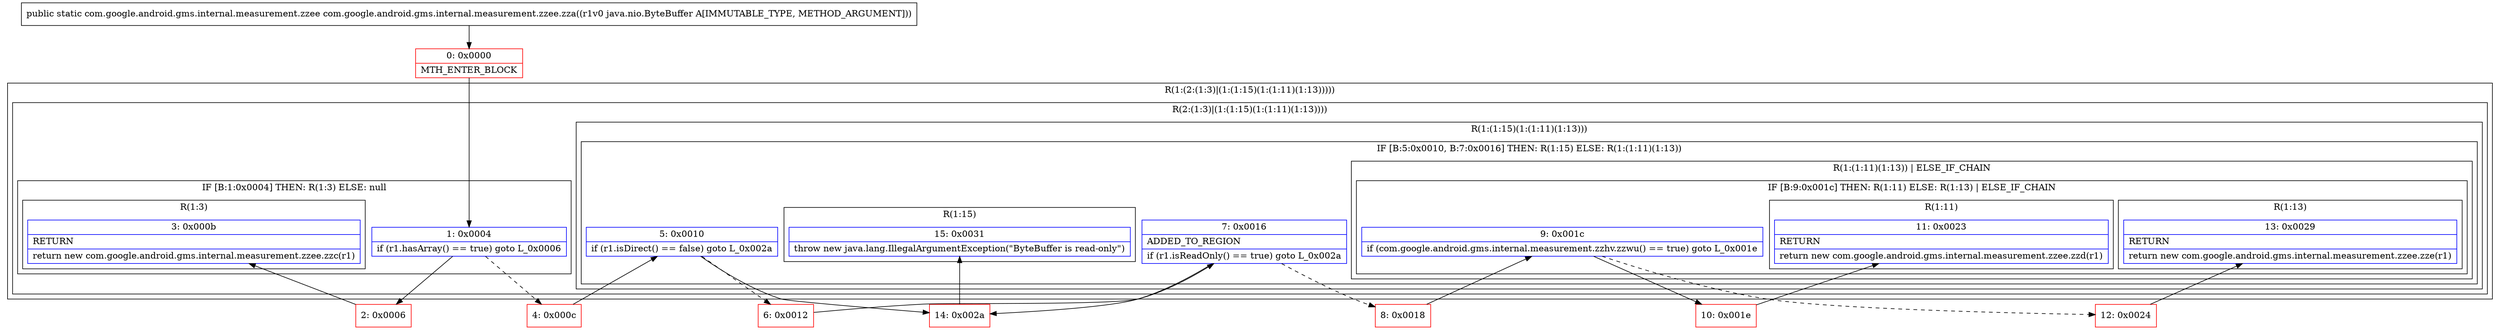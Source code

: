 digraph "CFG forcom.google.android.gms.internal.measurement.zzee.zza(Ljava\/nio\/ByteBuffer;)Lcom\/google\/android\/gms\/internal\/measurement\/zzee;" {
subgraph cluster_Region_1120845615 {
label = "R(1:(2:(1:3)|(1:(1:15)(1:(1:11)(1:13)))))";
node [shape=record,color=blue];
subgraph cluster_Region_821485230 {
label = "R(2:(1:3)|(1:(1:15)(1:(1:11)(1:13))))";
node [shape=record,color=blue];
subgraph cluster_IfRegion_1696587746 {
label = "IF [B:1:0x0004] THEN: R(1:3) ELSE: null";
node [shape=record,color=blue];
Node_1 [shape=record,label="{1\:\ 0x0004|if (r1.hasArray() == true) goto L_0x0006\l}"];
subgraph cluster_Region_1265888802 {
label = "R(1:3)";
node [shape=record,color=blue];
Node_3 [shape=record,label="{3\:\ 0x000b|RETURN\l|return new com.google.android.gms.internal.measurement.zzee.zzc(r1)\l}"];
}
}
subgraph cluster_Region_2096306084 {
label = "R(1:(1:15)(1:(1:11)(1:13)))";
node [shape=record,color=blue];
subgraph cluster_IfRegion_2062984506 {
label = "IF [B:5:0x0010, B:7:0x0016] THEN: R(1:15) ELSE: R(1:(1:11)(1:13))";
node [shape=record,color=blue];
Node_5 [shape=record,label="{5\:\ 0x0010|if (r1.isDirect() == false) goto L_0x002a\l}"];
Node_7 [shape=record,label="{7\:\ 0x0016|ADDED_TO_REGION\l|if (r1.isReadOnly() == true) goto L_0x002a\l}"];
subgraph cluster_Region_1636668745 {
label = "R(1:15)";
node [shape=record,color=blue];
Node_15 [shape=record,label="{15\:\ 0x0031|throw new java.lang.IllegalArgumentException(\"ByteBuffer is read\-only\")\l}"];
}
subgraph cluster_Region_895182244 {
label = "R(1:(1:11)(1:13)) | ELSE_IF_CHAIN\l";
node [shape=record,color=blue];
subgraph cluster_IfRegion_1366362780 {
label = "IF [B:9:0x001c] THEN: R(1:11) ELSE: R(1:13) | ELSE_IF_CHAIN\l";
node [shape=record,color=blue];
Node_9 [shape=record,label="{9\:\ 0x001c|if (com.google.android.gms.internal.measurement.zzhv.zzwu() == true) goto L_0x001e\l}"];
subgraph cluster_Region_518109949 {
label = "R(1:11)";
node [shape=record,color=blue];
Node_11 [shape=record,label="{11\:\ 0x0023|RETURN\l|return new com.google.android.gms.internal.measurement.zzee.zzd(r1)\l}"];
}
subgraph cluster_Region_332092341 {
label = "R(1:13)";
node [shape=record,color=blue];
Node_13 [shape=record,label="{13\:\ 0x0029|RETURN\l|return new com.google.android.gms.internal.measurement.zzee.zze(r1)\l}"];
}
}
}
}
}
}
}
Node_0 [shape=record,color=red,label="{0\:\ 0x0000|MTH_ENTER_BLOCK\l}"];
Node_2 [shape=record,color=red,label="{2\:\ 0x0006}"];
Node_4 [shape=record,color=red,label="{4\:\ 0x000c}"];
Node_6 [shape=record,color=red,label="{6\:\ 0x0012}"];
Node_8 [shape=record,color=red,label="{8\:\ 0x0018}"];
Node_10 [shape=record,color=red,label="{10\:\ 0x001e}"];
Node_12 [shape=record,color=red,label="{12\:\ 0x0024}"];
Node_14 [shape=record,color=red,label="{14\:\ 0x002a}"];
MethodNode[shape=record,label="{public static com.google.android.gms.internal.measurement.zzee com.google.android.gms.internal.measurement.zzee.zza((r1v0 java.nio.ByteBuffer A[IMMUTABLE_TYPE, METHOD_ARGUMENT])) }"];
MethodNode -> Node_0;
Node_1 -> Node_2;
Node_1 -> Node_4[style=dashed];
Node_5 -> Node_6[style=dashed];
Node_5 -> Node_14;
Node_7 -> Node_8[style=dashed];
Node_7 -> Node_14;
Node_9 -> Node_10;
Node_9 -> Node_12[style=dashed];
Node_0 -> Node_1;
Node_2 -> Node_3;
Node_4 -> Node_5;
Node_6 -> Node_7;
Node_8 -> Node_9;
Node_10 -> Node_11;
Node_12 -> Node_13;
Node_14 -> Node_15;
}

